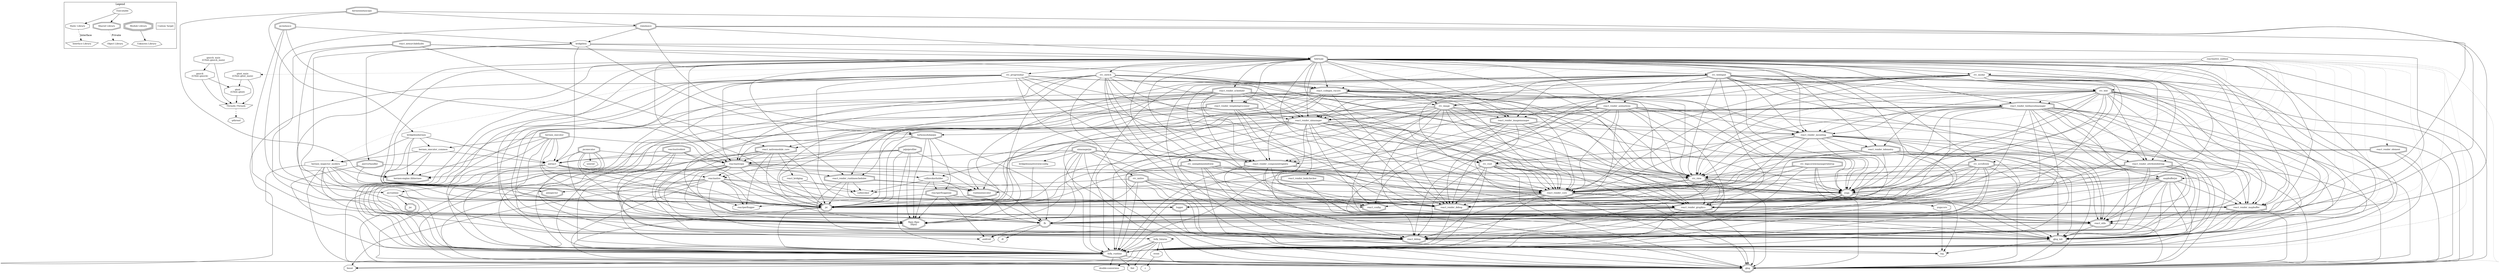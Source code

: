 digraph "ReactAndroid" {
node [
  fontsize = "12"
];
subgraph clusterLegend {
  label = "Legend";
  color = black;
  edge [ style = invis ];
  legendNode0 [ label = "Executable", shape = egg ];
  legendNode1 [ label = "Static Library", shape = octagon ];
  legendNode2 [ label = "Shared Library", shape = doubleoctagon ];
  legendNode3 [ label = "Module Library", shape = tripleoctagon ];
  legendNode4 [ label = "Interface Library", shape = pentagon ];
  legendNode5 [ label = "Object Library", shape = hexagon ];
  legendNode6 [ label = "Unknown Library", shape = septagon ];
  legendNode7 [ label = "Custom Target", shape = box ];
  legendNode0 -> legendNode1 [ style = solid ];
  legendNode0 -> legendNode2 [ style = solid ];
  legendNode0 -> legendNode3;
  legendNode1 -> legendNode4 [ label = "Interface", style = dashed ];
  legendNode2 -> legendNode5 [ label = "Private", style = dotted ];
  legendNode3 -> legendNode6 [ style = solid ];
  legendNode0 -> legendNode7;
}
    "node0" [ label = "boost", shape = octagon ];
    "node1" [ label = "bridgeless", shape = octagon ];
    "node2" [ label = "fabricjni", shape = doubleoctagon ];
    "node3" [ label = "fb", shape = doubleoctagon ];
    "node4" [ label = "android", shape = septagon ];
    "node3" -> "node4"  // fb -> android
    "node5" [ label = "dl", shape = septagon ];
    "node3" -> "node5"  // fb -> dl
    "node6" [ label = "log", shape = septagon ];
    "node3" -> "node6"  // fb -> log
    "node2" -> "node3"  // fabricjni -> fb
    "node7" [ label = "fbjni::fbjni\n(fbjni)", shape = doubleoctagon ];
    "node2" -> "node7"  // fabricjni -> fbjni::fbjni
    "node8" [ label = "folly_runtime", shape = doubleoctagon ];
    "node8" -> "node0"  // folly_runtime -> boost
    "node9" [ label = "double-conversion", shape = octagon ];
    "node8" -> "node9"  // folly_runtime -> double-conversion
    "node10" [ label = "fmt", shape = octagon ];
    "node8" -> "node10"  // folly_runtime -> fmt
    "node11" [ label = "glog", shape = doubleoctagon ];
    "node8" -> "node11"  // folly_runtime -> glog
    "node2" -> "node8"  // fabricjni -> folly_runtime
    "node2" -> "node11"  // fabricjni -> glog
    "node12" [ label = "glog_init", shape = doubleoctagon ];
    "node12" -> "node11"  // glog_init -> glog
    "node12" -> "node6"  // glog_init -> log
    "node2" -> "node12"  // fabricjni -> glog_init
    "node13" [ label = "jsi", shape = doubleoctagon ];
    "node13" -> "node8"  // jsi -> folly_runtime
    "node13" -> "node11"  // jsi -> glog
    "node2" -> "node13"  // fabricjni -> jsi
    "node14" [ label = "mapbufferjni", shape = doubleoctagon ];
    "node14" -> "node3"  // mapbufferjni -> fb
    "node14" -> "node7"  // mapbufferjni -> fbjni::fbjni
    "node14" -> "node8"  // mapbufferjni -> folly_runtime
    "node14" -> "node11"  // mapbufferjni -> glog
    "node14" -> "node12"  // mapbufferjni -> glog_init
    "node15" [ label = "react_config", shape = doubleoctagon ];
    "node14" -> "node15"  // mapbufferjni -> react_config
    "node16" [ label = "react_debug", shape = doubleoctagon ];
    "node16" -> "node8"  // react_debug -> folly_runtime
    "node16" -> "node6"  // react_debug -> log
    "node14" -> "node16"  // mapbufferjni -> react_debug
    "node17" [ label = "react_render_mapbuffer", shape = doubleoctagon ];
    "node17" -> "node11"  // react_render_mapbuffer -> glog
    "node17" -> "node12"  // react_render_mapbuffer -> glog_init
    "node17" -> "node16"  // react_render_mapbuffer -> react_debug
    "node14" -> "node17"  // mapbufferjni -> react_render_mapbuffer
    "node18" [ label = "react_utils", shape = doubleoctagon ];
    "node18" -> "node11"  // react_utils -> glog
    "node18" -> "node12"  // react_utils -> glog_init
    "node18" -> "node16"  // react_utils -> react_debug
    "node14" -> "node18"  // mapbufferjni -> react_utils
    "node19" [ label = "yoga", shape = doubleoctagon ];
    "node19" -> "node4"  // yoga -> android
    "node19" -> "node3"  // yoga -> fb
    "node19" -> "node7"  // yoga -> fbjni::fbjni
    "node19" -> "node6"  // yoga -> log
    "node20" [ label = "yogacore", shape = octagon ];
    "node20" -> "node6"  // yogacore -> log
    "node19" -> "node20"  // yoga -> yogacore
    "node14" -> "node19"  // mapbufferjni -> yoga
    "node2" -> "node14"  // fabricjni -> mapbufferjni
    "node21" [ label = "react_codegen_rncore", shape = doubleoctagon ];
    "node21" -> "node7"  // react_codegen_rncore -> fbjni::fbjni
    "node21" -> "node8"  // react_codegen_rncore -> folly_runtime
    "node21" -> "node11"  // react_codegen_rncore -> glog
    "node21" -> "node13"  // react_codegen_rncore -> jsi
    "node21" -> "node16"  // react_codegen_rncore -> react_debug
    "node22" [ label = "react_nativemodule_core", shape = doubleoctagon ];
    "node22" -> "node7"  // react_nativemodule_core -> fbjni::fbjni
    "node22" -> "node8"  // react_nativemodule_core -> folly_runtime
    "node22" -> "node11"  // react_nativemodule_core -> glog
    "node22" -> "node13"  // react_nativemodule_core -> jsi
    "node23" [ label = "react_bridging", shape = octagon ];
    "node24" [ label = "callinvoker", shape = pentagon ];
    "node23" -> "node24"  // react_bridging -> callinvoker
    "node23" -> "node13"  // react_bridging -> jsi
    "node22" -> "node23"  // react_nativemodule_core -> react_bridging
    "node22" -> "node16"  // react_nativemodule_core -> react_debug
    "node25" [ label = "reactnativejni", shape = doubleoctagon ];
    "node25" -> "node4"  // reactnativejni -> android
    "node26" [ label = "callinvokerholder", shape = octagon ];
    "node26" -> "node24"  // callinvokerholder -> callinvoker
    "node26" -> "node3"  // callinvokerholder -> fb
    "node26" -> "node7"  // callinvokerholder -> fbjni::fbjni
    "node27" [ label = "reactperfloggerjni", shape = doubleoctagon ];
    "node27" -> "node4"  // reactperfloggerjni -> android
    "node27" -> "node3"  // reactperfloggerjni -> fb
    "node27" -> "node7"  // reactperfloggerjni -> fbjni::fbjni
    "node28" [ label = "reactperflogger", shape = octagon ];
    "node27" -> "node28"  // reactperfloggerjni -> reactperflogger
    "node26" -> "node27"  // callinvokerholder -> reactperfloggerjni
    "node29" [ label = "runtimeexecutor", shape = doubleoctagon ];
    "node29" -> "node13"  // runtimeexecutor -> jsi
    "node26" -> "node29"  // callinvokerholder -> runtimeexecutor
    "node25" -> "node26"  // reactnativejni -> callinvokerholder
    "node25" -> "node3"  // reactnativejni -> fb
    "node25" -> "node7"  // reactnativejni -> fbjni::fbjni
    "node25" -> "node8"  // reactnativejni -> folly_runtime
    "node25" -> "node12"  // reactnativejni -> glog_init
    "node30" [ label = "logger", shape = doubleoctagon ];
    "node30" -> "node11"  // logger -> glog
    "node25" -> "node30"  // reactnativejni -> logger
    "node31" [ label = "react_render_runtimescheduler", shape = doubleoctagon ];
    "node31" -> "node24"  // react_render_runtimescheduler -> callinvoker
    "node31" -> "node13"  // react_render_runtimescheduler -> jsi
    "node31" -> "node16"  // react_render_runtimescheduler -> react_debug
    "node32" [ label = "react_render_core", shape = doubleoctagon ];
    "node32" -> "node8"  // react_render_core -> folly_runtime
    "node32" -> "node11"  // react_render_core -> glog
    "node32" -> "node13"  // react_render_core -> jsi
    "node32" -> "node30"  // react_render_core -> logger
    "node32" -> "node15"  // react_render_core -> react_config
    "node32" -> "node16"  // react_render_core -> react_debug
    "node33" [ label = "react_render_debug", shape = doubleoctagon ];
    "node33" -> "node8"  // react_render_debug -> folly_runtime
    "node32" -> "node33"  // react_render_core -> react_render_debug
    "node34" [ label = "react_render_graphics", shape = doubleoctagon ];
    "node34" -> "node3"  // react_render_graphics -> fb
    "node34" -> "node7"  // react_render_graphics -> fbjni::fbjni
    "node34" -> "node8"  // react_render_graphics -> folly_runtime
    "node34" -> "node11"  // react_render_graphics -> glog
    "node34" -> "node16"  // react_render_graphics -> react_debug
    "node34" -> "node18"  // react_render_graphics -> react_utils
    "node32" -> "node34"  // react_render_core -> react_render_graphics
    "node32" -> "node17"  // react_render_core -> react_render_mapbuffer
    "node32" -> "node18"  // react_render_core -> react_utils
    "node31" -> "node32"  // react_render_runtimescheduler -> react_render_core
    "node31" -> "node33"  // react_render_runtimescheduler -> react_render_debug
    "node31" -> "node29"  // react_render_runtimescheduler -> runtimeexecutor
    "node25" -> "node31"  // reactnativejni -> react_render_runtimescheduler
    "node35" [ label = "reactnative", shape = octagon ];
    "node35" -> "node0"  // reactnative -> boost
    "node35" -> "node24"  // reactnative -> callinvoker
    "node35" -> "node8"  // reactnative -> folly_runtime
    "node35" -> "node11"  // reactnative -> glog
    "node35" -> "node13"  // reactnative -> jsi
    "node36" [ label = "jsinspector", shape = doubleoctagon ];
    "node35" -> "node36"  // reactnative -> jsinspector
    "node35" -> "node30"  // reactnative -> logger
    "node35" -> "node16"  // reactnative -> react_debug
    "node35" -> "node28"  // reactnative -> reactperflogger
    "node35" -> "node29"  // reactnative -> runtimeexecutor
    "node25" -> "node35"  // reactnativejni -> reactnative
    "node25" -> "node29"  // reactnativejni -> runtimeexecutor
    "node25" -> "node19"  // reactnativejni -> yoga
    "node22" -> "node25"  // react_nativemodule_core -> reactnativejni
    "node22" -> "node28"  // react_nativemodule_core -> reactperflogger
    "node21" -> "node22"  // react_codegen_rncore -> react_nativemodule_core
    "node21" -> "node32"  // react_codegen_rncore -> react_render_core
    "node21" -> "node33"  // react_codegen_rncore -> react_render_debug
    "node21" -> "node34"  // react_codegen_rncore -> react_render_graphics
    "node37" [ label = "react_render_imagemanager", shape = doubleoctagon ];
    "node37" -> "node8"  // react_render_imagemanager -> folly_runtime
    "node37" -> "node16"  // react_render_imagemanager -> react_debug
    "node37" -> "node32"  // react_render_imagemanager -> react_render_core
    "node37" -> "node33"  // react_render_imagemanager -> react_render_debug
    "node37" -> "node34"  // react_render_imagemanager -> react_render_graphics
    "node38" [ label = "react_render_mounting", shape = doubleoctagon ];
    "node38" -> "node8"  // react_render_mounting -> folly_runtime
    "node38" -> "node11"  // react_render_mounting -> glog
    "node38" -> "node12"  // react_render_mounting -> glog_init
    "node38" -> "node13"  // react_render_mounting -> jsi
    "node38" -> "node16"  // react_render_mounting -> react_debug
    "node38" -> "node32"  // react_render_mounting -> react_render_core
    "node38" -> "node33"  // react_render_mounting -> react_render_debug
    "node38" -> "node34"  // react_render_mounting -> react_render_graphics
    "node39" [ label = "react_render_telemetry", shape = doubleoctagon ];
    "node39" -> "node8"  // react_render_telemetry -> folly_runtime
    "node39" -> "node11"  // react_render_telemetry -> glog
    "node39" -> "node12"  // react_render_telemetry -> glog_init
    "node39" -> "node16"  // react_render_telemetry -> react_debug
    "node39" -> "node32"  // react_render_telemetry -> react_render_core
    "node39" -> "node33"  // react_render_telemetry -> react_render_debug
    "node39" -> "node18"  // react_render_telemetry -> react_utils
    "node40" [ label = "rrc_root", shape = doubleoctagon ];
    "node40" -> "node8"  // rrc_root -> folly_runtime
    "node40" -> "node11"  // rrc_root -> glog
    "node40" -> "node12"  // rrc_root -> glog_init
    "node40" -> "node16"  // rrc_root -> react_debug
    "node40" -> "node32"  // rrc_root -> react_render_core
    "node40" -> "node33"  // rrc_root -> react_render_debug
    "node40" -> "node34"  // rrc_root -> react_render_graphics
    "node41" [ label = "rrc_view", shape = doubleoctagon ];
    "node41" -> "node8"  // rrc_view -> folly_runtime
    "node41" -> "node11"  // rrc_view -> glog
    "node41" -> "node12"  // rrc_view -> glog_init
    "node41" -> "node13"  // rrc_view -> jsi
    "node41" -> "node30"  // rrc_view -> logger
    "node41" -> "node16"  // rrc_view -> react_debug
    "node41" -> "node32"  // rrc_view -> react_render_core
    "node41" -> "node33"  // rrc_view -> react_render_debug
    "node41" -> "node34"  // rrc_view -> react_render_graphics
    "node41" -> "node19"  // rrc_view -> yoga
    "node40" -> "node41"  // rrc_root -> rrc_view
    "node40" -> "node19"  // rrc_root -> yoga
    "node39" -> "node40"  // react_render_telemetry -> rrc_root
    "node39" -> "node41"  // react_render_telemetry -> rrc_view
    "node39" -> "node19"  // react_render_telemetry -> yoga
    "node38" -> "node39"  // react_render_mounting -> react_render_telemetry
    "node38" -> "node18"  // react_render_mounting -> react_utils
    "node38" -> "node40"  // react_render_mounting -> rrc_root
    "node38" -> "node41"  // react_render_mounting -> rrc_view
    "node38" -> "node19"  // react_render_mounting -> yoga
    "node37" -> "node38"  // react_render_imagemanager -> react_render_mounting
    "node37" -> "node19"  // react_render_imagemanager -> yoga
    "node21" -> "node37"  // react_codegen_rncore -> react_render_imagemanager
    "node42" [ label = "rrc_image", shape = doubleoctagon ];
    "node42" -> "node8"  // rrc_image -> folly_runtime
    "node42" -> "node11"  // rrc_image -> glog
    "node42" -> "node12"  // rrc_image -> glog_init
    "node42" -> "node13"  // rrc_image -> jsi
    "node42" -> "node16"  // rrc_image -> react_debug
    "node42" -> "node32"  // rrc_image -> react_render_core
    "node42" -> "node33"  // rrc_image -> react_render_debug
    "node42" -> "node34"  // rrc_image -> react_render_graphics
    "node42" -> "node37"  // rrc_image -> react_render_imagemanager
    "node42" -> "node17"  // rrc_image -> react_render_mapbuffer
    "node42" -> "node18"  // rrc_image -> react_utils
    "node42" -> "node41"  // rrc_image -> rrc_view
    "node42" -> "node19"  // rrc_image -> yoga
    "node21" -> "node42"  // react_codegen_rncore -> rrc_image
    "node21" -> "node41"  // react_codegen_rncore -> rrc_view
    "node43" [ label = "turbomodulejsijni", shape = doubleoctagon ];
    "node43" -> "node26"  // turbomodulejsijni -> callinvokerholder
    "node43" -> "node3"  // turbomodulejsijni -> fb
    "node43" -> "node7"  // turbomodulejsijni -> fbjni::fbjni
    "node43" -> "node13"  // turbomodulejsijni -> jsi
    "node43" -> "node22"  // turbomodulejsijni -> react_nativemodule_core
    "node43" -> "node27"  // turbomodulejsijni -> reactperfloggerjni
    "node21" -> "node43"  // react_codegen_rncore -> turbomodulejsijni
    "node21" -> "node19"  // react_codegen_rncore -> yoga
    "node2" -> "node21"  // fabricjni -> react_codegen_rncore
    "node2" -> "node15"  // fabricjni -> react_config
    "node2" -> "node16"  // fabricjni -> react_debug
    "node44" [ label = "react_render_animations", shape = doubleoctagon ];
    "node44" -> "node8"  // react_render_animations -> folly_runtime
    "node44" -> "node11"  // react_render_animations -> glog
    "node44" -> "node12"  // react_render_animations -> glog_init
    "node44" -> "node13"  // react_render_animations -> jsi
    "node44" -> "node15"  // react_render_animations -> react_config
    "node44" -> "node16"  // react_render_animations -> react_debug
    "node45" [ label = "react_render_componentregistry", shape = doubleoctagon ];
    "node45" -> "node8"  // react_render_componentregistry -> folly_runtime
    "node45" -> "node12"  // react_render_componentregistry -> glog_init
    "node45" -> "node13"  // react_render_componentregistry -> jsi
    "node45" -> "node16"  // react_render_componentregistry -> react_debug
    "node45" -> "node32"  // react_render_componentregistry -> react_render_core
    "node45" -> "node33"  // react_render_componentregistry -> react_render_debug
    "node45" -> "node18"  // react_render_componentregistry -> react_utils
    "node44" -> "node45"  // react_render_animations -> react_render_componentregistry
    "node44" -> "node32"  // react_render_animations -> react_render_core
    "node44" -> "node33"  // react_render_animations -> react_render_debug
    "node44" -> "node34"  // react_render_animations -> react_render_graphics
    "node44" -> "node38"  // react_render_animations -> react_render_mounting
    "node46" [ label = "react_render_uimanager", shape = doubleoctagon ];
    "node46" -> "node8"  // react_render_uimanager -> folly_runtime
    "node46" -> "node11"  // react_render_uimanager -> glog
    "node46" -> "node13"  // react_render_uimanager -> jsi
    "node46" -> "node15"  // react_render_uimanager -> react_config
    "node46" -> "node16"  // react_render_uimanager -> react_debug
    "node46" -> "node45"  // react_render_uimanager -> react_render_componentregistry
    "node46" -> "node32"  // react_render_uimanager -> react_render_core
    "node46" -> "node33"  // react_render_uimanager -> react_render_debug
    "node46" -> "node34"  // react_render_uimanager -> react_render_graphics
    "node47" [ label = "react_render_leakchecker", shape = doubleoctagon ];
    "node47" -> "node11"  // react_render_leakchecker -> glog
    "node47" -> "node32"  // react_render_leakchecker -> react_render_core
    "node47" -> "node29"  // react_render_leakchecker -> runtimeexecutor
    "node46" -> "node47"  // react_render_uimanager -> react_render_leakchecker
    "node46" -> "node38"  // react_render_uimanager -> react_render_mounting
    "node46" -> "node31"  // react_render_uimanager -> react_render_runtimescheduler
    "node46" -> "node35"  // react_render_uimanager -> reactnative
    "node46" -> "node40"  // react_render_uimanager -> rrc_root
    "node46" -> "node41"  // react_render_uimanager -> rrc_view
    "node46" -> "node29"  // react_render_uimanager -> runtimeexecutor
    "node44" -> "node46"  // react_render_animations -> react_render_uimanager
    "node44" -> "node41"  // react_render_animations -> rrc_view
    "node44" -> "node29"  // react_render_animations -> runtimeexecutor
    "node44" -> "node19"  // react_render_animations -> yoga
    "node2" -> "node44"  // fabricjni -> react_render_animations
    "node48" [ label = "react_render_attributedstring", shape = doubleoctagon ];
    "node48" -> "node8"  // react_render_attributedstring -> folly_runtime
    "node48" -> "node11"  // react_render_attributedstring -> glog
    "node48" -> "node12"  // react_render_attributedstring -> glog_init
    "node48" -> "node16"  // react_render_attributedstring -> react_debug
    "node48" -> "node32"  // react_render_attributedstring -> react_render_core
    "node48" -> "node33"  // react_render_attributedstring -> react_render_debug
    "node48" -> "node34"  // react_render_attributedstring -> react_render_graphics
    "node48" -> "node17"  // react_render_attributedstring -> react_render_mapbuffer
    "node48" -> "node18"  // react_render_attributedstring -> react_utils
    "node48" -> "node41"  // react_render_attributedstring -> rrc_view
    "node48" -> "node19"  // react_render_attributedstring -> yoga
    "node2" -> "node48"  // fabricjni -> react_render_attributedstring
    "node2" -> "node45"  // fabricjni -> react_render_componentregistry
    "node2" -> "node32"  // fabricjni -> react_render_core
    "node2" -> "node33"  // fabricjni -> react_render_debug
    "node2" -> "node34"  // fabricjni -> react_render_graphics
    "node2" -> "node37"  // fabricjni -> react_render_imagemanager
    "node2" -> "node17"  // fabricjni -> react_render_mapbuffer
    "node2" -> "node38"  // fabricjni -> react_render_mounting
    "node2" -> "node31"  // fabricjni -> react_render_runtimescheduler
    "node49" [ label = "react_render_scheduler", shape = doubleoctagon ];
    "node49" -> "node8"  // react_render_scheduler -> folly_runtime
    "node49" -> "node11"  // react_render_scheduler -> glog
    "node49" -> "node13"  // react_render_scheduler -> jsi
    "node49" -> "node15"  // react_render_scheduler -> react_config
    "node49" -> "node16"  // react_render_scheduler -> react_debug
    "node49" -> "node45"  // react_render_scheduler -> react_render_componentregistry
    "node49" -> "node32"  // react_render_scheduler -> react_render_core
    "node49" -> "node33"  // react_render_scheduler -> react_render_debug
    "node49" -> "node34"  // react_render_scheduler -> react_render_graphics
    "node49" -> "node38"  // react_render_scheduler -> react_render_mounting
    "node49" -> "node31"  // react_render_scheduler -> react_render_runtimescheduler
    "node50" [ label = "react_render_templateprocessor", shape = doubleoctagon ];
    "node50" -> "node8"  // react_render_templateprocessor -> folly_runtime
    "node50" -> "node11"  // react_render_templateprocessor -> glog
    "node50" -> "node13"  // react_render_templateprocessor -> jsi
    "node50" -> "node15"  // react_render_templateprocessor -> react_config
    "node50" -> "node45"  // react_render_templateprocessor -> react_render_componentregistry
    "node50" -> "node32"  // react_render_templateprocessor -> react_render_core
    "node50" -> "node33"  // react_render_templateprocessor -> react_render_debug
    "node50" -> "node46"  // react_render_templateprocessor -> react_render_uimanager
    "node50" -> "node18"  // react_render_templateprocessor -> react_utils
    "node49" -> "node50"  // react_render_scheduler -> react_render_templateprocessor
    "node49" -> "node46"  // react_render_scheduler -> react_render_uimanager
    "node49" -> "node18"  // react_render_scheduler -> react_utils
    "node49" -> "node40"  // react_render_scheduler -> rrc_root
    "node49" -> "node41"  // react_render_scheduler -> rrc_view
    "node49" -> "node19"  // react_render_scheduler -> yoga
    "node2" -> "node49"  // fabricjni -> react_render_scheduler
    "node2" -> "node39"  // fabricjni -> react_render_telemetry
    "node2" -> "node50"  // fabricjni -> react_render_templateprocessor
    "node51" [ label = "react_render_textlayoutmanager", shape = doubleoctagon ];
    "node51" -> "node3"  // react_render_textlayoutmanager -> fb
    "node51" -> "node7"  // react_render_textlayoutmanager -> fbjni::fbjni
    "node51" -> "node8"  // react_render_textlayoutmanager -> folly_runtime
    "node51" -> "node11"  // react_render_textlayoutmanager -> glog
    "node51" -> "node12"  // react_render_textlayoutmanager -> glog_init
    "node51" -> "node14"  // react_render_textlayoutmanager -> mapbufferjni
    "node51" -> "node16"  // react_render_textlayoutmanager -> react_debug
    "node51" -> "node48"  // react_render_textlayoutmanager -> react_render_attributedstring
    "node51" -> "node45"  // react_render_textlayoutmanager -> react_render_componentregistry
    "node51" -> "node32"  // react_render_textlayoutmanager -> react_render_core
    "node51" -> "node33"  // react_render_textlayoutmanager -> react_render_debug
    "node51" -> "node34"  // react_render_textlayoutmanager -> react_render_graphics
    "node51" -> "node17"  // react_render_textlayoutmanager -> react_render_mapbuffer
    "node51" -> "node38"  // react_render_textlayoutmanager -> react_render_mounting
    "node51" -> "node39"  // react_render_textlayoutmanager -> react_render_telemetry
    "node51" -> "node46"  // react_render_textlayoutmanager -> react_render_uimanager
    "node51" -> "node18"  // react_render_textlayoutmanager -> react_utils
    "node51" -> "node25"  // react_render_textlayoutmanager -> reactnativejni
    "node51" -> "node19"  // react_render_textlayoutmanager -> yoga
    "node2" -> "node51"  // fabricjni -> react_render_textlayoutmanager
    "node2" -> "node46"  // fabricjni -> react_render_uimanager
    "node2" -> "node18"  // fabricjni -> react_utils
    "node2" -> "node25"  // fabricjni -> reactnativejni
    "node2" -> "node42"  // fabricjni -> rrc_image
    "node52" [ label = "rrc_modal", shape = octagon ];
    "node52" -> "node8"  // rrc_modal -> folly_runtime
    "node52" -> "node11"  // rrc_modal -> glog
    "node52" -> "node12"  // rrc_modal -> glog_init
    "node52" -> "node21"  // rrc_modal -> react_codegen_rncore
    "node52" -> "node45"  // rrc_modal -> react_render_componentregistry
    "node52" -> "node32"  // rrc_modal -> react_render_core
    "node52" -> "node33"  // rrc_modal -> react_render_debug
    "node52" -> "node34"  // rrc_modal -> react_render_graphics
    "node52" -> "node37"  // rrc_modal -> react_render_imagemanager
    "node52" -> "node17"  // rrc_modal -> react_render_mapbuffer
    "node52" -> "node46"  // rrc_modal -> react_render_uimanager
    "node52" -> "node42"  // rrc_modal -> rrc_image
    "node52" -> "node41"  // rrc_modal -> rrc_view
    "node52" -> "node19"  // rrc_modal -> yoga
    "node2" -> "node52"  // fabricjni -> rrc_modal
    "node53" [ label = "rrc_progressbar", shape = octagon ];
    "node53" -> "node7"  // rrc_progressbar -> fbjni::fbjni
    "node53" -> "node8"  // rrc_progressbar -> folly_runtime
    "node53" -> "node11"  // rrc_progressbar -> glog
    "node53" -> "node12"  // rrc_progressbar -> glog_init
    "node53" -> "node21"  // rrc_progressbar -> react_codegen_rncore
    "node53" -> "node16"  // rrc_progressbar -> react_debug
    "node53" -> "node45"  // rrc_progressbar -> react_render_componentregistry
    "node53" -> "node32"  // rrc_progressbar -> react_render_core
    "node53" -> "node33"  // rrc_progressbar -> react_render_debug
    "node53" -> "node34"  // rrc_progressbar -> react_render_graphics
    "node53" -> "node46"  // rrc_progressbar -> react_render_uimanager
    "node53" -> "node25"  // rrc_progressbar -> reactnativejni
    "node53" -> "node41"  // rrc_progressbar -> rrc_view
    "node53" -> "node19"  // rrc_progressbar -> yoga
    "node2" -> "node53"  // fabricjni -> rrc_progressbar
    "node2" -> "node40"  // fabricjni -> rrc_root
    "node54" [ label = "rrc_scrollview", shape = doubleoctagon ];
    "node54" -> "node8"  // rrc_scrollview -> folly_runtime
    "node54" -> "node11"  // rrc_scrollview -> glog
    "node54" -> "node12"  // rrc_scrollview -> glog_init
    "node54" -> "node13"  // rrc_scrollview -> jsi
    "node54" -> "node16"  // rrc_scrollview -> react_debug
    "node54" -> "node32"  // rrc_scrollview -> react_render_core
    "node54" -> "node33"  // rrc_scrollview -> react_render_debug
    "node54" -> "node34"  // rrc_scrollview -> react_render_graphics
    "node54" -> "node17"  // rrc_scrollview -> react_render_mapbuffer
    "node54" -> "node41"  // rrc_scrollview -> rrc_view
    "node54" -> "node19"  // rrc_scrollview -> yoga
    "node2" -> "node54"  // fabricjni -> rrc_scrollview
    "node55" [ label = "rrc_switch", shape = octagon ];
    "node55" -> "node7"  // rrc_switch -> fbjni::fbjni
    "node55" -> "node8"  // rrc_switch -> folly_runtime
    "node55" -> "node11"  // rrc_switch -> glog
    "node55" -> "node12"  // rrc_switch -> glog_init
    "node55" -> "node21"  // rrc_switch -> react_codegen_rncore
    "node55" -> "node16"  // rrc_switch -> react_debug
    "node55" -> "node45"  // rrc_switch -> react_render_componentregistry
    "node55" -> "node32"  // rrc_switch -> react_render_core
    "node55" -> "node33"  // rrc_switch -> react_render_debug
    "node55" -> "node34"  // rrc_switch -> react_render_graphics
    "node55" -> "node46"  // rrc_switch -> react_render_uimanager
    "node55" -> "node25"  // rrc_switch -> reactnativejni
    "node55" -> "node41"  // rrc_switch -> rrc_view
    "node55" -> "node19"  // rrc_switch -> yoga
    "node2" -> "node55"  // fabricjni -> rrc_switch
    "node56" [ label = "rrc_text", shape = doubleoctagon ];
    "node56" -> "node8"  // rrc_text -> folly_runtime
    "node56" -> "node11"  // rrc_text -> glog
    "node56" -> "node12"  // rrc_text -> glog_init
    "node56" -> "node13"  // rrc_text -> jsi
    "node56" -> "node16"  // rrc_text -> react_debug
    "node56" -> "node48"  // rrc_text -> react_render_attributedstring
    "node56" -> "node32"  // rrc_text -> react_render_core
    "node56" -> "node33"  // rrc_text -> react_render_debug
    "node56" -> "node34"  // rrc_text -> react_render_graphics
    "node56" -> "node17"  // rrc_text -> react_render_mapbuffer
    "node56" -> "node38"  // rrc_text -> react_render_mounting
    "node56" -> "node51"  // rrc_text -> react_render_textlayoutmanager
    "node56" -> "node46"  // rrc_text -> react_render_uimanager
    "node56" -> "node18"  // rrc_text -> react_utils
    "node56" -> "node41"  // rrc_text -> rrc_view
    "node56" -> "node19"  // rrc_text -> yoga
    "node2" -> "node56"  // fabricjni -> rrc_text
    "node57" [ label = "rrc_textinput", shape = doubleoctagon ];
    "node57" -> "node8"  // rrc_textinput -> folly_runtime
    "node57" -> "node11"  // rrc_textinput -> glog
    "node57" -> "node12"  // rrc_textinput -> glog_init
    "node57" -> "node13"  // rrc_textinput -> jsi
    "node57" -> "node16"  // rrc_textinput -> react_debug
    "node57" -> "node48"  // rrc_textinput -> react_render_attributedstring
    "node57" -> "node45"  // rrc_textinput -> react_render_componentregistry
    "node57" -> "node32"  // rrc_textinput -> react_render_core
    "node57" -> "node33"  // rrc_textinput -> react_render_debug
    "node57" -> "node34"  // rrc_textinput -> react_render_graphics
    "node57" -> "node37"  // rrc_textinput -> react_render_imagemanager
    "node57" -> "node17"  // rrc_textinput -> react_render_mapbuffer
    "node57" -> "node38"  // rrc_textinput -> react_render_mounting
    "node57" -> "node51"  // rrc_textinput -> react_render_textlayoutmanager
    "node57" -> "node46"  // rrc_textinput -> react_render_uimanager
    "node57" -> "node18"  // rrc_textinput -> react_utils
    "node57" -> "node42"  // rrc_textinput -> rrc_image
    "node57" -> "node56"  // rrc_textinput -> rrc_text
    "node57" -> "node41"  // rrc_textinput -> rrc_view
    "node57" -> "node19"  // rrc_textinput -> yoga
    "node2" -> "node57"  // fabricjni -> rrc_textinput
    "node58" [ label = "rrc_unimplementedview", shape = doubleoctagon ];
    "node58" -> "node8"  // rrc_unimplementedview -> folly_runtime
    "node58" -> "node11"  // rrc_unimplementedview -> glog
    "node58" -> "node12"  // rrc_unimplementedview -> glog_init
    "node58" -> "node13"  // rrc_unimplementedview -> jsi
    "node58" -> "node16"  // rrc_unimplementedview -> react_debug
    "node58" -> "node32"  // rrc_unimplementedview -> react_render_core
    "node58" -> "node33"  // rrc_unimplementedview -> react_render_debug
    "node58" -> "node34"  // rrc_unimplementedview -> react_render_graphics
    "node58" -> "node41"  // rrc_unimplementedview -> rrc_view
    "node58" -> "node19"  // rrc_unimplementedview -> yoga
    "node2" -> "node58"  // fabricjni -> rrc_unimplementedview
    "node2" -> "node41"  // fabricjni -> rrc_view
    "node2" -> "node19"  // fabricjni -> yoga
    "node1" -> "node2"  // bridgeless -> fabricjni
    "node1" -> "node3"  // bridgeless -> fb
    "node59" [ label = "jserrorhandler", shape = doubleoctagon ];
    "node59" -> "node8"  // jserrorhandler -> folly_runtime
    "node59" -> "node13"  // jserrorhandler -> jsi
    "node59" -> "node14"  // jserrorhandler -> mapbufferjni
    "node1" -> "node59"  // bridgeless -> jserrorhandler
    "node1" -> "node13"  // bridgeless -> jsi
    "node60" [ label = "jsireact", shape = octagon ];
    "node60" -> "node8"  // jsireact -> folly_runtime
    "node60" -> "node11"  // jsireact -> glog
    "node60" -> "node13"  // jsireact -> jsi
    "node60" -> "node35"  // jsireact -> reactnative
    "node60" -> "node28"  // jsireact -> reactperflogger
    "node1" -> "node60"  // bridgeless -> jsireact
    "node1" -> "node43"  // bridgeless -> turbomodulejsijni
    "node61" [ label = "bridgelesshermes", shape = octagon ];
    "node62" [ label = "hermes-engine::libhermes", shape = doubleoctagon ];
    "node61" -> "node62"  // bridgelesshermes -> hermes-engine::libhermes
    "node63" [ label = "hermes_executor_common", shape = octagon ];
    "node63" -> "node62"  // hermes_executor_common -> hermes-engine::libhermes
    "node64" [ label = "hermes_inspector_modern", shape = octagon ];
    "node64" -> "node3"  // hermes_inspector_modern -> fb
    "node64" -> "node7"  // hermes_inspector_modern -> fbjni::fbjni
    "node65" [ label = "folly_futures", shape = octagon ];
    "node65" -> "node0"  // folly_futures -> boost
    "node65" -> "node9"  // folly_futures -> double-conversion
    "node66" [ label = "event", shape = octagon ];
    "node67" [ label = "c", shape = septagon ];
    "node66" -> "node67"  // event -> c
    "node65" -> "node66"  // folly_futures -> event
    "node65" -> "node10"  // folly_futures -> fmt
    "node65" -> "node8"  // folly_futures -> folly_runtime
    "node65" -> "node11"  // folly_futures -> glog
    "node64" -> "node65"  // hermes_inspector_modern -> folly_futures
    "node64" -> "node8"  // hermes_inspector_modern -> folly_runtime
    "node64" -> "node11"  // hermes_inspector_modern -> glog
    "node64" -> "node62"  // hermes_inspector_modern -> hermes-engine::libhermes
    "node64" -> "node13"  // hermes_inspector_modern -> jsi
    "node64" -> "node36"  // hermes_inspector_modern -> jsinspector
    "node63" -> "node64"  // hermes_executor_common -> hermes_inspector_modern
    "node63" -> "node13"  // hermes_executor_common -> jsi
    "node63" -> "node60"  // hermes_executor_common -> jsireact
    "node61" -> "node63"  // bridgelesshermes -> hermes_executor_common
    "node61" -> "node64"  // bridgelesshermes -> hermes_inspector_modern
    "node61" -> "node13"  // bridgelesshermes -> jsi
    "node61" -> "node60"  // bridgelesshermes -> jsireact
    "node68" [ label = "bridgelessnativeviewconfig", shape = octagon ];
    "node68" -> "node13"  // bridgelessnativeviewconfig -> jsi
    "node69" [ label = "gmock\n(GTest::gmock)", shape = octagon ];
    "node70" [ label = "Threads::Threads", shape = pentagon ];
    "node71" [ label = "-pthread", shape = septagon ];
    "node70" -> "node71" [ style = dashed ] // Threads::Threads -> -pthread
    "node69" -> "node70"  // gmock -> Threads::Threads
    "node72" [ label = "gtest\n(GTest::gtest)", shape = octagon ];
    "node72" -> "node70"  // gtest -> Threads::Threads
    "node69" -> "node72"  // gmock -> gtest
    "node73" [ label = "gmock_main\n(GTest::gmock_main)", shape = octagon ];
    "node73" -> "node70"  // gmock_main -> Threads::Threads
    "node73" -> "node69"  // gmock_main -> gmock
    "node74" [ label = "gtest_main\n(GTest::gtest_main)", shape = octagon ];
    "node74" -> "node70"  // gtest_main -> Threads::Threads
    "node74" -> "node72"  // gtest_main -> gtest
    "node75" [ label = "hermes_executor", shape = doubleoctagon ];
    "node75" -> "node3"  // hermes_executor -> fb
    "node75" -> "node7"  // hermes_executor -> fbjni::fbjni
    "node75" -> "node8"  // hermes_executor -> folly_runtime
    "node75" -> "node62"  // hermes_executor -> hermes-engine::libhermes
    "node75" -> "node63"  // hermes_executor -> hermes_executor_common
    "node75" -> "node13"  // hermes_executor -> jsi
    "node75" -> "node60"  // hermes_executor -> jsireact
    "node75" -> "node25"  // hermes_executor -> reactnativejni
    "node76" [ label = "hermesinstancejni", shape = doubleoctagon ];
    "node76" -> "node61"  // hermesinstancejni -> bridgelesshermes
    "node76" -> "node7"  // hermesinstancejni -> fbjni::fbjni
    "node76" -> "node62"  // hermesinstancejni -> hermes-engine::libhermes
    "node77" [ label = "rninstance", shape = doubleoctagon ];
    "node77" -> "node1"  // rninstance -> bridgeless
    "node77" -> "node2"  // rninstance -> fabricjni
    "node77" -> "node3"  // rninstance -> fb
    "node77" -> "node7"  // rninstance -> fbjni::fbjni
    "node77" -> "node13"  // rninstance -> jsi
    "node77" -> "node43"  // rninstance -> turbomodulejsijni
    "node76" -> "node77"  // hermesinstancejni -> rninstance
    "node78" [ label = "jscexecutor", shape = doubleoctagon ];
    "node78" -> "node3"  // jscexecutor -> fb
    "node78" -> "node7"  // jscexecutor -> fbjni::fbjni
    "node78" -> "node8"  // jscexecutor -> folly_runtime
    "node79" [ label = "jscruntime", shape = octagon ];
    "node79" -> "node8"  // jscruntime -> folly_runtime
    "node79" -> "node11"  // jscruntime -> glog
    "node80" [ label = "jsc", shape = doubleoctagon ];
    "node79" -> "node80"  // jscruntime -> jsc
    "node79" -> "node13"  // jscruntime -> jsi
    "node78" -> "node79"  // jscexecutor -> jscruntime
    "node78" -> "node13"  // jscexecutor -> jsi
    "node78" -> "node60"  // jscexecutor -> jsireact
    "node78" -> "node25"  // jscexecutor -> reactnativejni
    "node81" [ label = "unwind", shape = septagon ];
    "node78" -> "node81"  // jscexecutor -> unwind
    "node82" [ label = "jscinstance", shape = doubleoctagon ];
    "node82" -> "node1"  // jscinstance -> bridgeless
    "node82" -> "node7"  // jscinstance -> fbjni::fbjni
    "node82" -> "node79"  // jscinstance -> jscruntime
    "node82" -> "node25"  // jscinstance -> reactnativejni
    "node83" [ label = "jsijniprofiler", shape = doubleoctagon ];
    "node83" -> "node3"  // jsijniprofiler -> fb
    "node83" -> "node7"  // jsijniprofiler -> fbjni::fbjni
    "node83" -> "node8"  // jsijniprofiler -> folly_runtime
    "node83" -> "node62"  // jsijniprofiler -> hermes-engine::libhermes
    "node83" -> "node13"  // jsijniprofiler -> jsi
    "node83" -> "node60"  // jsijniprofiler -> jsireact
    "node83" -> "node25"  // jsijniprofiler -> reactnativejni
    "node84" [ label = "react_newarchdefaults", shape = doubleoctagon ];
    "node84" -> "node2"  // react_newarchdefaults -> fabricjni
    "node84" -> "node7"  // react_newarchdefaults -> fbjni::fbjni
    "node84" -> "node13"  // react_newarchdefaults -> jsi
    "node84" -> "node21"  // react_newarchdefaults -> react_codegen_rncore
    "node84" -> "node22"  // react_newarchdefaults -> react_nativemodule_core
    "node85" [ label = "react_render_element", shape = doubleoctagon ];
    "node85" -> "node8"  // react_render_element -> folly_runtime
    "node85" -> "node11"  // react_render_element -> glog
    "node85" -> "node45"  // react_render_element -> react_render_componentregistry
    "node85" -> "node32"  // react_render_element -> react_render_core
    "node86" [ label = "reactnative_unittest", shape = egg ];
    "node86" -> "node65" [ style = dotted ] // reactnative_unittest -> folly_futures
    "node86" -> "node8" [ style = dotted ] // reactnative_unittest -> folly_runtime
    "node86" -> "node11" [ style = dotted ] // reactnative_unittest -> glog
    "node86" -> "node12" [ style = dotted ] // reactnative_unittest -> glog_init
    "node86" -> "node74" [ style = dotted ] // reactnative_unittest -> gtest_main
    "node86" -> "node62" [ style = dotted ] // reactnative_unittest -> hermes-engine::libhermes
    "node86" -> "node64" [ style = dotted ] // reactnative_unittest -> hermes_inspector_modern
    "node86" -> "node13" [ style = dotted ] // reactnative_unittest -> jsi
    "node86" -> "node21" [ style = dotted ] // reactnative_unittest -> react_codegen_rncore
    "node86" -> "node16" [ style = dotted ] // reactnative_unittest -> react_debug
    "node86" -> "node44" [ style = dotted ] // reactnative_unittest -> react_render_animations
    "node86" -> "node48" [ style = dotted ] // reactnative_unittest -> react_render_attributedstring
    "node86" -> "node32" [ style = dotted ] // reactnative_unittest -> react_render_core
    "node86" -> "node33" [ style = dotted ] // reactnative_unittest -> react_render_debug
    "node86" -> "node85" [ style = dotted ] // reactnative_unittest -> react_render_element
    "node86" -> "node34" [ style = dotted ] // reactnative_unittest -> react_render_graphics
    "node86" -> "node17" [ style = dotted ] // reactnative_unittest -> react_render_mapbuffer
    "node86" -> "node38" [ style = dotted ] // reactnative_unittest -> react_render_mounting
    "node86" -> "node50" [ style = dotted ] // reactnative_unittest -> react_render_templateprocessor
    "node86" -> "node51" [ style = dotted ] // reactnative_unittest -> react_render_textlayoutmanager
    "node86" -> "node46" [ style = dotted ] // reactnative_unittest -> react_render_uimanager
    "node86" -> "node18" [ style = dotted ] // reactnative_unittest -> react_utils
    "node86" -> "node35" [ style = dotted ] // reactnative_unittest -> reactnative
    "node86" -> "node52" [ style = dotted ] // reactnative_unittest -> rrc_modal
    "node86" -> "node54" [ style = dotted ] // reactnative_unittest -> rrc_scrollview
    "node86" -> "node56" [ style = dotted ] // reactnative_unittest -> rrc_text
    "node86" -> "node41" [ style = dotted ] // reactnative_unittest -> rrc_view
    "node86" -> "node19" [ style = dotted ] // reactnative_unittest -> yoga
    "node87" [ label = "reactnativeblob", shape = doubleoctagon ];
    "node87" -> "node3"  // reactnativeblob -> fb
    "node87" -> "node7"  // reactnativeblob -> fbjni::fbjni
    "node87" -> "node8"  // reactnativeblob -> folly_runtime
    "node87" -> "node13"  // reactnativeblob -> jsi
    "node87" -> "node60"  // reactnativeblob -> jsireact
    "node87" -> "node25"  // reactnativeblob -> reactnativejni
    "node88" [ label = "rrc_legacyviewmanagerinterop", shape = doubleoctagon ];
    "node88" -> "node8"  // rrc_legacyviewmanagerinterop -> folly_runtime
    "node88" -> "node11"  // rrc_legacyviewmanagerinterop -> glog
    "node88" -> "node12"  // rrc_legacyviewmanagerinterop -> glog_init
    "node88" -> "node13"  // rrc_legacyviewmanagerinterop -> jsi
    "node88" -> "node32"  // rrc_legacyviewmanagerinterop -> react_render_core
    "node88" -> "node41"  // rrc_legacyviewmanagerinterop -> rrc_view
    "node88" -> "node19"  // rrc_legacyviewmanagerinterop -> yoga
    "node89" [ label = "rrc_native", shape = doubleoctagon ];
    "node89" -> "node24"  // rrc_native -> callinvoker
    "node89" -> "node8"  // rrc_native -> folly_runtime
    "node89" -> "node12"  // rrc_native -> glog_init
    "node89" -> "node13"  // rrc_native -> jsi
    "node89" -> "node16"  // rrc_native -> react_debug
    "node89" -> "node32"  // rrc_native -> react_render_core
    "node89" -> "node33"  // rrc_native -> react_render_debug
    "node89" -> "node18"  // rrc_native -> react_utils
    "node90" [ label = "uimanagerjni", shape = doubleoctagon ];
    "node90" -> "node68"  // uimanagerjni -> bridgelessnativeviewconfig
    "node90" -> "node26"  // uimanagerjni -> callinvokerholder
    "node90" -> "node3"  // uimanagerjni -> fb
    "node90" -> "node7"  // uimanagerjni -> fbjni::fbjni
    "node90" -> "node8"  // uimanagerjni -> folly_runtime
    "node90" -> "node11"  // uimanagerjni -> glog
    "node90" -> "node12"  // uimanagerjni -> glog_init
    "node90" -> "node45"  // uimanagerjni -> react_render_componentregistry
    "node90" -> "node25"  // uimanagerjni -> reactnativejni
    "node90" -> "node89"  // uimanagerjni -> rrc_native
    "node90" -> "node19"  // uimanagerjni -> yoga
}
